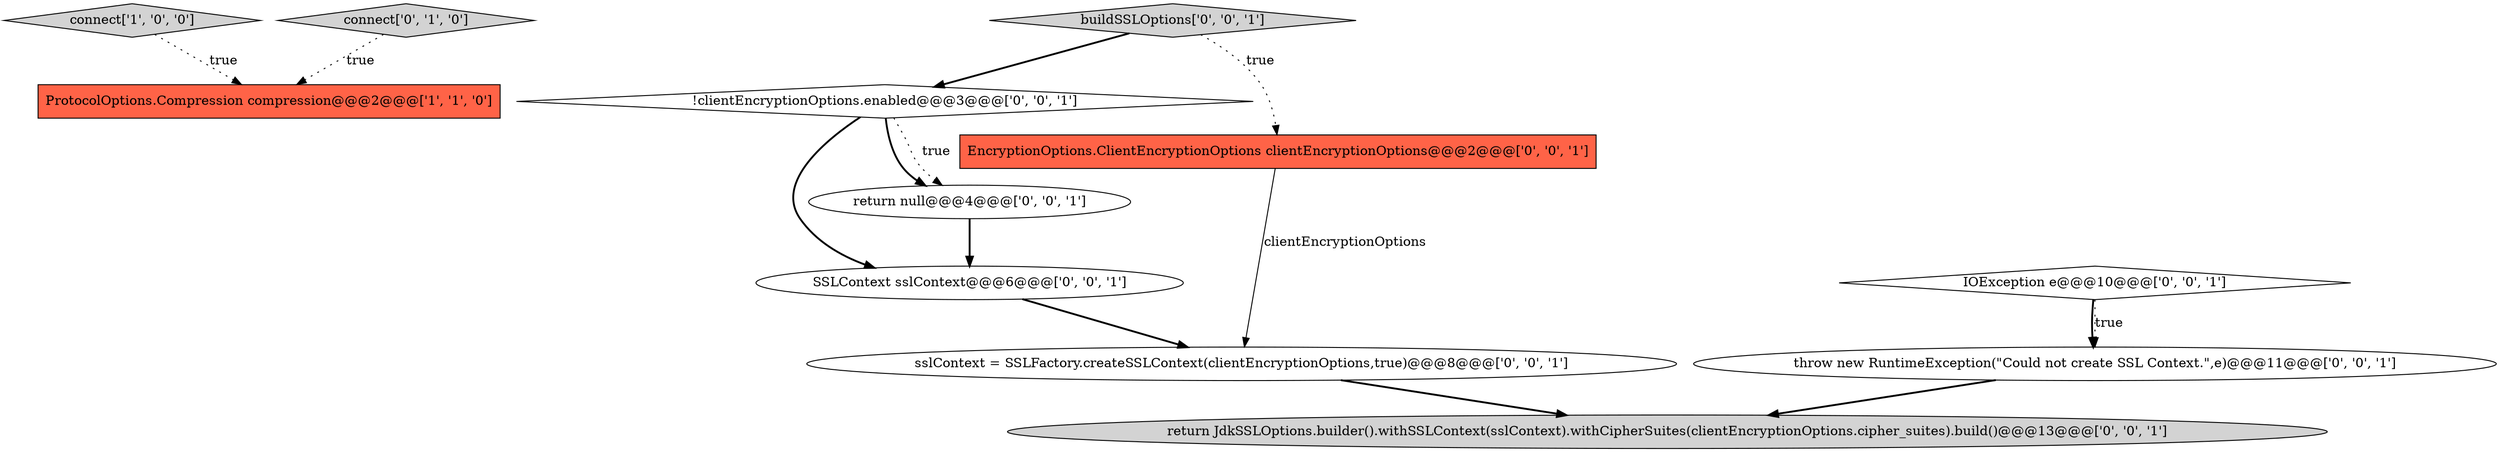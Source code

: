 digraph {
0 [style = filled, label = "connect['1', '0', '0']", fillcolor = lightgray, shape = diamond image = "AAA0AAABBB1BBB"];
6 [style = filled, label = "return JdkSSLOptions.builder().withSSLContext(sslContext).withCipherSuites(clientEncryptionOptions.cipher_suites).build()@@@13@@@['0', '0', '1']", fillcolor = lightgray, shape = ellipse image = "AAA0AAABBB3BBB"];
3 [style = filled, label = "SSLContext sslContext@@@6@@@['0', '0', '1']", fillcolor = white, shape = ellipse image = "AAA0AAABBB3BBB"];
4 [style = filled, label = "sslContext = SSLFactory.createSSLContext(clientEncryptionOptions,true)@@@8@@@['0', '0', '1']", fillcolor = white, shape = ellipse image = "AAA0AAABBB3BBB"];
7 [style = filled, label = "IOException e@@@10@@@['0', '0', '1']", fillcolor = white, shape = diamond image = "AAA0AAABBB3BBB"];
8 [style = filled, label = "!clientEncryptionOptions.enabled@@@3@@@['0', '0', '1']", fillcolor = white, shape = diamond image = "AAA0AAABBB3BBB"];
9 [style = filled, label = "return null@@@4@@@['0', '0', '1']", fillcolor = white, shape = ellipse image = "AAA0AAABBB3BBB"];
1 [style = filled, label = "ProtocolOptions.Compression compression@@@2@@@['1', '1', '0']", fillcolor = tomato, shape = box image = "AAA0AAABBB1BBB"];
2 [style = filled, label = "connect['0', '1', '0']", fillcolor = lightgray, shape = diamond image = "AAA0AAABBB2BBB"];
10 [style = filled, label = "buildSSLOptions['0', '0', '1']", fillcolor = lightgray, shape = diamond image = "AAA0AAABBB3BBB"];
11 [style = filled, label = "EncryptionOptions.ClientEncryptionOptions clientEncryptionOptions@@@2@@@['0', '0', '1']", fillcolor = tomato, shape = box image = "AAA0AAABBB3BBB"];
5 [style = filled, label = "throw new RuntimeException(\"Could not create SSL Context.\",e)@@@11@@@['0', '0', '1']", fillcolor = white, shape = ellipse image = "AAA0AAABBB3BBB"];
7->5 [style = bold, label=""];
2->1 [style = dotted, label="true"];
9->3 [style = bold, label=""];
4->6 [style = bold, label=""];
10->8 [style = bold, label=""];
0->1 [style = dotted, label="true"];
11->4 [style = solid, label="clientEncryptionOptions"];
10->11 [style = dotted, label="true"];
8->9 [style = bold, label=""];
3->4 [style = bold, label=""];
5->6 [style = bold, label=""];
8->3 [style = bold, label=""];
7->5 [style = dotted, label="true"];
8->9 [style = dotted, label="true"];
}
